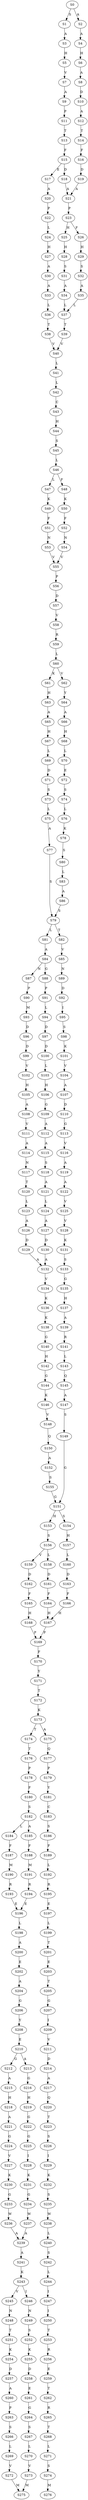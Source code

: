 strict digraph  {
	S0 -> S1 [ label = S ];
	S0 -> S2 [ label = A ];
	S1 -> S3 [ label = A ];
	S2 -> S4 [ label = A ];
	S3 -> S5 [ label = H ];
	S4 -> S6 [ label = H ];
	S5 -> S7 [ label = V ];
	S6 -> S8 [ label = A ];
	S7 -> S9 [ label = A ];
	S8 -> S10 [ label = D ];
	S9 -> S11 [ label = P ];
	S10 -> S12 [ label = A ];
	S11 -> S13 [ label = T ];
	S12 -> S14 [ label = T ];
	S13 -> S15 [ label = F ];
	S14 -> S16 [ label = F ];
	S15 -> S17 [ label = E ];
	S15 -> S18 [ label = D ];
	S16 -> S19 [ label = D ];
	S17 -> S20 [ label = A ];
	S18 -> S21 [ label = A ];
	S19 -> S21 [ label = A ];
	S20 -> S22 [ label = P ];
	S21 -> S23 [ label = P ];
	S22 -> S24 [ label = L ];
	S23 -> S25 [ label = H ];
	S23 -> S26 [ label = F ];
	S24 -> S27 [ label = H ];
	S25 -> S28 [ label = H ];
	S26 -> S29 [ label = H ];
	S27 -> S30 [ label = A ];
	S28 -> S31 [ label = S ];
	S29 -> S32 [ label = S ];
	S30 -> S33 [ label = A ];
	S31 -> S34 [ label = A ];
	S32 -> S35 [ label = A ];
	S33 -> S36 [ label = L ];
	S34 -> S37 [ label = L ];
	S35 -> S37 [ label = L ];
	S36 -> S38 [ label = T ];
	S37 -> S39 [ label = T ];
	S38 -> S40 [ label = V ];
	S39 -> S40 [ label = V ];
	S40 -> S41 [ label = L ];
	S41 -> S42 [ label = L ];
	S42 -> S43 [ label = C ];
	S43 -> S44 [ label = H ];
	S44 -> S45 [ label = S ];
	S45 -> S46 [ label = L ];
	S46 -> S47 [ label = L ];
	S46 -> S48 [ label = F ];
	S47 -> S49 [ label = K ];
	S48 -> S50 [ label = K ];
	S49 -> S51 [ label = F ];
	S50 -> S52 [ label = F ];
	S51 -> S53 [ label = N ];
	S52 -> S54 [ label = N ];
	S53 -> S55 [ label = V ];
	S54 -> S55 [ label = V ];
	S55 -> S56 [ label = P ];
	S56 -> S57 [ label = D ];
	S57 -> S58 [ label = V ];
	S58 -> S59 [ label = R ];
	S59 -> S60 [ label = L ];
	S60 -> S61 [ label = K ];
	S60 -> S62 [ label = V ];
	S61 -> S63 [ label = H ];
	S62 -> S64 [ label = Y ];
	S63 -> S65 [ label = A ];
	S64 -> S66 [ label = A ];
	S65 -> S67 [ label = H ];
	S66 -> S68 [ label = H ];
	S67 -> S69 [ label = L ];
	S68 -> S70 [ label = L ];
	S69 -> S71 [ label = D ];
	S70 -> S72 [ label = E ];
	S71 -> S73 [ label = S ];
	S72 -> S74 [ label = S ];
	S73 -> S75 [ label = L ];
	S74 -> S76 [ label = L ];
	S75 -> S77 [ label = A ];
	S76 -> S78 [ label = K ];
	S77 -> S79 [ label = S ];
	S78 -> S80 [ label = S ];
	S79 -> S81 [ label = L ];
	S79 -> S82 [ label = T ];
	S80 -> S83 [ label = L ];
	S81 -> S84 [ label = A ];
	S82 -> S85 [ label = V ];
	S83 -> S86 [ label = A ];
	S84 -> S87 [ label = N ];
	S84 -> S88 [ label = G ];
	S85 -> S89 [ label = N ];
	S86 -> S79 [ label = S ];
	S87 -> S90 [ label = P ];
	S88 -> S91 [ label = P ];
	S89 -> S92 [ label = D ];
	S90 -> S93 [ label = M ];
	S91 -> S94 [ label = L ];
	S92 -> S95 [ label = I ];
	S93 -> S96 [ label = D ];
	S94 -> S97 [ label = D ];
	S95 -> S98 [ label = S ];
	S96 -> S99 [ label = D ];
	S97 -> S100 [ label = D ];
	S98 -> S101 [ label = K ];
	S99 -> S102 [ label = V ];
	S100 -> S103 [ label = L ];
	S101 -> S104 [ label = V ];
	S102 -> S105 [ label = H ];
	S103 -> S106 [ label = H ];
	S104 -> S107 [ label = A ];
	S105 -> S108 [ label = A ];
	S106 -> S109 [ label = G ];
	S107 -> S110 [ label = D ];
	S108 -> S111 [ label = V ];
	S109 -> S112 [ label = A ];
	S110 -> S113 [ label = G ];
	S111 -> S114 [ label = A ];
	S112 -> S115 [ label = A ];
	S113 -> S116 [ label = V ];
	S114 -> S117 [ label = N ];
	S115 -> S118 [ label = S ];
	S116 -> S119 [ label = A ];
	S117 -> S120 [ label = T ];
	S118 -> S121 [ label = A ];
	S119 -> S122 [ label = A ];
	S120 -> S123 [ label = L ];
	S121 -> S124 [ label = L ];
	S122 -> S125 [ label = V ];
	S123 -> S126 [ label = A ];
	S124 -> S127 [ label = A ];
	S125 -> S128 [ label = V ];
	S126 -> S129 [ label = D ];
	S127 -> S130 [ label = D ];
	S128 -> S131 [ label = K ];
	S129 -> S132 [ label = A ];
	S130 -> S132 [ label = A ];
	S131 -> S133 [ label = S ];
	S132 -> S134 [ label = V ];
	S133 -> S135 [ label = G ];
	S134 -> S136 [ label = K ];
	S135 -> S137 [ label = H ];
	S136 -> S138 [ label = K ];
	S137 -> S139 [ label = A ];
	S138 -> S140 [ label = G ];
	S139 -> S141 [ label = R ];
	S140 -> S142 [ label = H ];
	S141 -> S143 [ label = L ];
	S142 -> S144 [ label = G ];
	S143 -> S145 [ label = Q ];
	S144 -> S146 [ label = K ];
	S145 -> S147 [ label = A ];
	S146 -> S148 [ label = V ];
	S147 -> S149 [ label = S ];
	S148 -> S150 [ label = Q ];
	S149 -> S151 [ label = G ];
	S150 -> S152 [ label = A ];
	S151 -> S153 [ label = H ];
	S151 -> S154 [ label = S ];
	S152 -> S155 [ label = S ];
	S153 -> S156 [ label = S ];
	S154 -> S157 [ label = H ];
	S155 -> S151 [ label = G ];
	S156 -> S158 [ label = L ];
	S156 -> S159 [ label = V ];
	S157 -> S160 [ label = L ];
	S158 -> S161 [ label = D ];
	S159 -> S162 [ label = D ];
	S160 -> S163 [ label = D ];
	S161 -> S164 [ label = F ];
	S162 -> S165 [ label = F ];
	S163 -> S166 [ label = F ];
	S164 -> S167 [ label = H ];
	S165 -> S168 [ label = H ];
	S166 -> S167 [ label = H ];
	S167 -> S169 [ label = P ];
	S168 -> S169 [ label = P ];
	S169 -> S170 [ label = F ];
	S170 -> S171 [ label = Y ];
	S171 -> S172 [ label = T ];
	S172 -> S173 [ label = K ];
	S173 -> S174 [ label = T ];
	S173 -> S175 [ label = A ];
	S174 -> S176 [ label = T ];
	S175 -> S177 [ label = Q ];
	S176 -> S178 [ label = P ];
	S177 -> S179 [ label = P ];
	S178 -> S180 [ label = F ];
	S179 -> S181 [ label = Y ];
	S180 -> S182 [ label = S ];
	S181 -> S183 [ label = C ];
	S182 -> S184 [ label = L ];
	S182 -> S185 [ label = A ];
	S183 -> S186 [ label = S ];
	S184 -> S187 [ label = F ];
	S185 -> S188 [ label = F ];
	S186 -> S189 [ label = F ];
	S187 -> S190 [ label = M ];
	S188 -> S191 [ label = M ];
	S189 -> S192 [ label = L ];
	S190 -> S193 [ label = R ];
	S191 -> S194 [ label = R ];
	S192 -> S195 [ label = R ];
	S193 -> S196 [ label = E ];
	S194 -> S196 [ label = E ];
	S195 -> S197 [ label = E ];
	S196 -> S198 [ label = L ];
	S197 -> S199 [ label = L ];
	S198 -> S200 [ label = A ];
	S199 -> S201 [ label = T ];
	S200 -> S202 [ label = E ];
	S201 -> S203 [ label = E ];
	S202 -> S204 [ label = A ];
	S203 -> S205 [ label = T ];
	S204 -> S206 [ label = G ];
	S205 -> S207 [ label = G ];
	S206 -> S208 [ label = Y ];
	S207 -> S209 [ label = I ];
	S208 -> S210 [ label = E ];
	S209 -> S211 [ label = V ];
	S210 -> S212 [ label = G ];
	S210 -> S213 [ label = A ];
	S211 -> S214 [ label = D ];
	S212 -> S215 [ label = A ];
	S213 -> S216 [ label = G ];
	S214 -> S217 [ label = A ];
	S215 -> S218 [ label = H ];
	S216 -> S219 [ label = H ];
	S217 -> S220 [ label = Q ];
	S218 -> S221 [ label = A ];
	S219 -> S222 [ label = G ];
	S220 -> S223 [ label = T ];
	S221 -> S224 [ label = G ];
	S222 -> S225 [ label = G ];
	S223 -> S226 [ label = S ];
	S224 -> S227 [ label = V ];
	S225 -> S228 [ label = I ];
	S226 -> S229 [ label = I ];
	S227 -> S230 [ label = K ];
	S228 -> S231 [ label = K ];
	S229 -> S232 [ label = K ];
	S230 -> S233 [ label = G ];
	S231 -> S234 [ label = G ];
	S232 -> S235 [ label = S ];
	S233 -> S236 [ label = W ];
	S234 -> S237 [ label = W ];
	S235 -> S238 [ label = W ];
	S236 -> S239 [ label = A ];
	S237 -> S239 [ label = A ];
	S238 -> S240 [ label = L ];
	S239 -> S241 [ label = A ];
	S240 -> S242 [ label = S ];
	S241 -> S243 [ label = K ];
	S242 -> S244 [ label = L ];
	S243 -> S245 [ label = V ];
	S243 -> S246 [ label = I ];
	S244 -> S247 [ label = I ];
	S245 -> S248 [ label = N ];
	S246 -> S249 [ label = N ];
	S247 -> S250 [ label = I ];
	S248 -> S251 [ label = T ];
	S249 -> S252 [ label = S ];
	S250 -> S253 [ label = T ];
	S251 -> S254 [ label = K ];
	S252 -> S255 [ label = K ];
	S253 -> S256 [ label = R ];
	S254 -> S257 [ label = D ];
	S255 -> S258 [ label = D ];
	S256 -> S259 [ label = E ];
	S257 -> S260 [ label = A ];
	S258 -> S261 [ label = E ];
	S259 -> S262 [ label = T ];
	S260 -> S263 [ label = P ];
	S261 -> S264 [ label = G ];
	S262 -> S265 [ label = R ];
	S263 -> S266 [ label = S ];
	S264 -> S267 [ label = S ];
	S265 -> S268 [ label = T ];
	S266 -> S269 [ label = L ];
	S267 -> S270 [ label = L ];
	S268 -> S271 [ label = L ];
	S269 -> S272 [ label = V ];
	S270 -> S273 [ label = V ];
	S271 -> S274 [ label = S ];
	S272 -> S275 [ label = M ];
	S273 -> S275 [ label = M ];
	S274 -> S276 [ label = M ];
}

